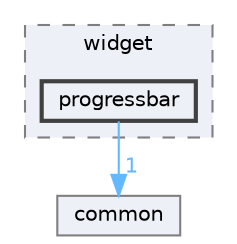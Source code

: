 digraph "C:/microchip/harmony3/gfx/middleware/legato/library/src/gfx/legato/widget/progressbar"
{
 // INTERACTIVE_SVG=YES
 // LATEX_PDF_SIZE
  bgcolor="transparent";
  edge [fontname=Helvetica,fontsize=10,labelfontname=Helvetica,labelfontsize=10];
  node [fontname=Helvetica,fontsize=10,shape=box,height=0.2,width=0.4];
  compound=true
  subgraph clusterdir_139e39c2cbbb9c4d4856e374ea12d038 {
    graph [ bgcolor="#edf0f7", pencolor="grey50", label="widget", fontname=Helvetica,fontsize=10 style="filled,dashed", URL="dir_139e39c2cbbb9c4d4856e374ea12d038.html",tooltip=""]
  dir_acff0cb23e15b4d2a8ce9d5ba9fb316f [label="progressbar", fillcolor="#edf0f7", color="grey25", style="filled,bold", URL="dir_acff0cb23e15b4d2a8ce9d5ba9fb316f.html",tooltip=""];
  }
  dir_b3f224f181338695a4734ca3080f2eb5 [label="common", fillcolor="#edf0f7", color="grey50", style="filled", URL="dir_b3f224f181338695a4734ca3080f2eb5.html",tooltip=""];
  dir_acff0cb23e15b4d2a8ce9d5ba9fb316f->dir_b3f224f181338695a4734ca3080f2eb5 [headlabel="1", labeldistance=1.5 headhref="dir_000086_000011.html" color="steelblue1" fontcolor="steelblue1"];
}

